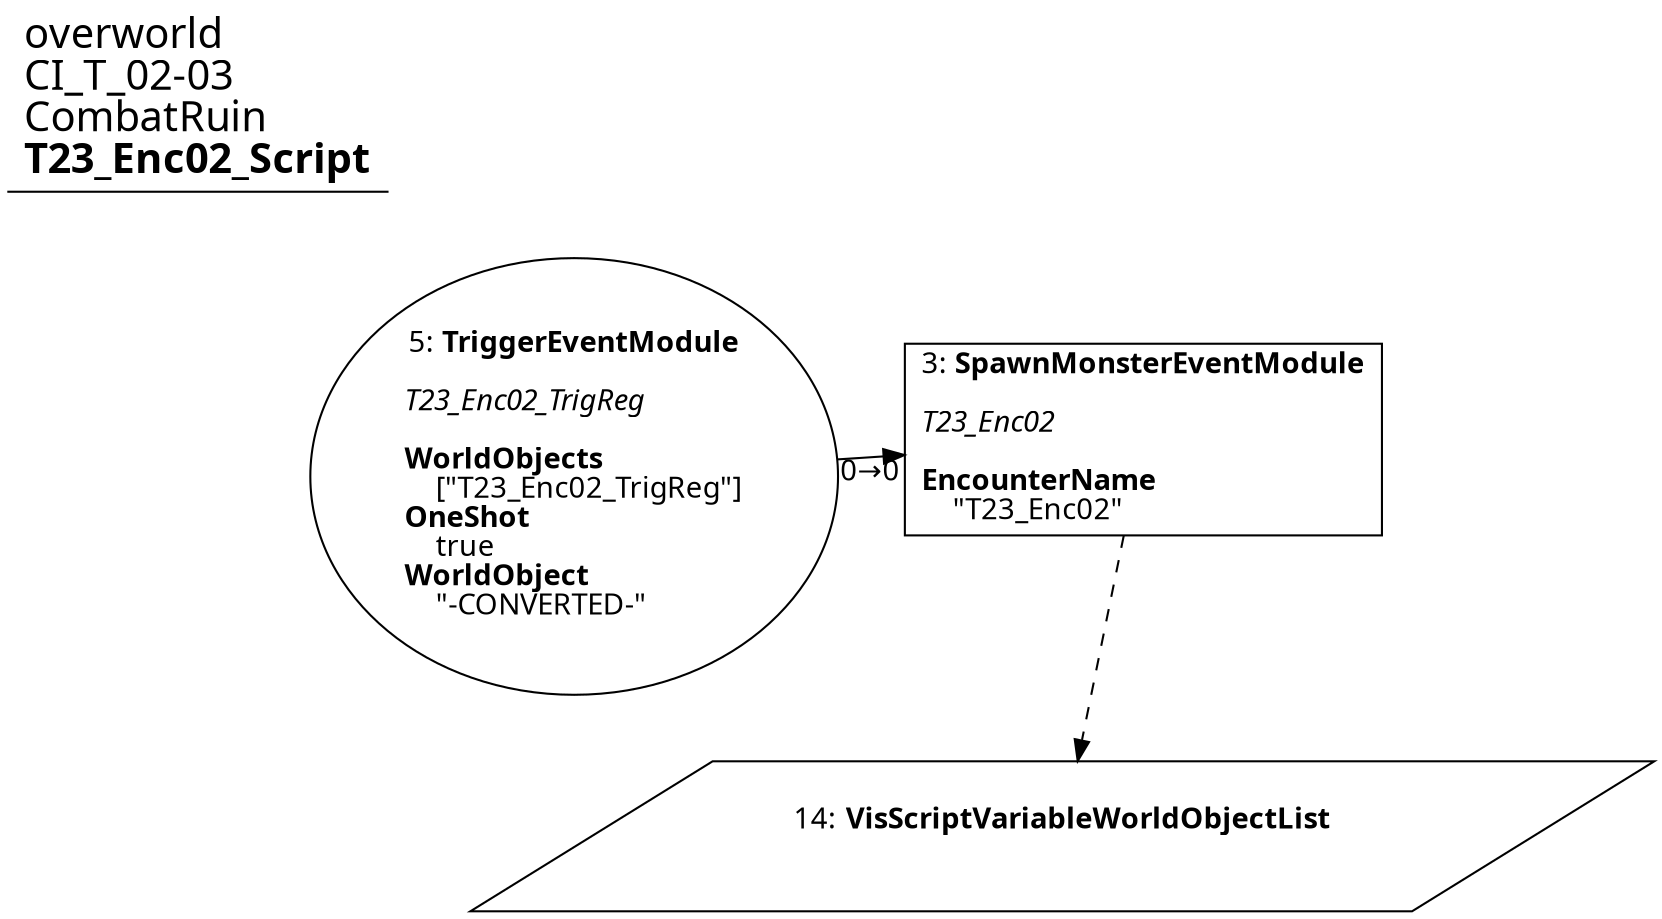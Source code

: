 digraph {
    layout = fdp;
    overlap = prism;
    sep = "+16";
    splines = spline;

    node [ shape = box ];

    graph [ fontname = "Segoe UI" ];
    node [ fontname = "Segoe UI" ];
    edge [ fontname = "Segoe UI" ];

    3 [ label = <3: <b>SpawnMonsterEventModule</b><br/><br/><i>T23_Enc02<br align="left"/></i><br align="left"/><b>EncounterName</b><br align="left"/>    &quot;T23_Enc02&quot;<br align="left"/>> ];
    3 [ pos = "0.97700006,-0.23900001!" ];
    3 -> 14 [ style = dashed ];

    5 [ label = <5: <b>TriggerEventModule</b><br/><br/><i>T23_Enc02_TrigReg<br align="left"/></i><br align="left"/><b>WorldObjects</b><br align="left"/>    [&quot;T23_Enc02_TrigReg&quot;]<br align="left"/><b>OneShot</b><br align="left"/>    true<br align="left"/><b>WorldObject</b><br align="left"/>    &quot;-CONVERTED-&quot;<br align="left"/>> ];
    5 [ shape = oval ]
    5 [ pos = "0.73600006,-0.23900001!" ];
    5 -> 3 [ label = "0→0" ];

    14 [ label = <14: <b>VisScriptVariableWorldObjectList</b><br/><br/>> ];
    14 [ shape = parallelogram ]
    14 [ pos = "0.98600006,-0.46100003!" ];

    title [ pos = "0.735,-0.238!" ];
    title [ shape = underline ];
    title [ label = <<font point-size="20">overworld<br align="left"/>CI_T_02-03<br align="left"/>CombatRuin<br align="left"/><b>T23_Enc02_Script</b><br align="left"/></font>> ];
}
